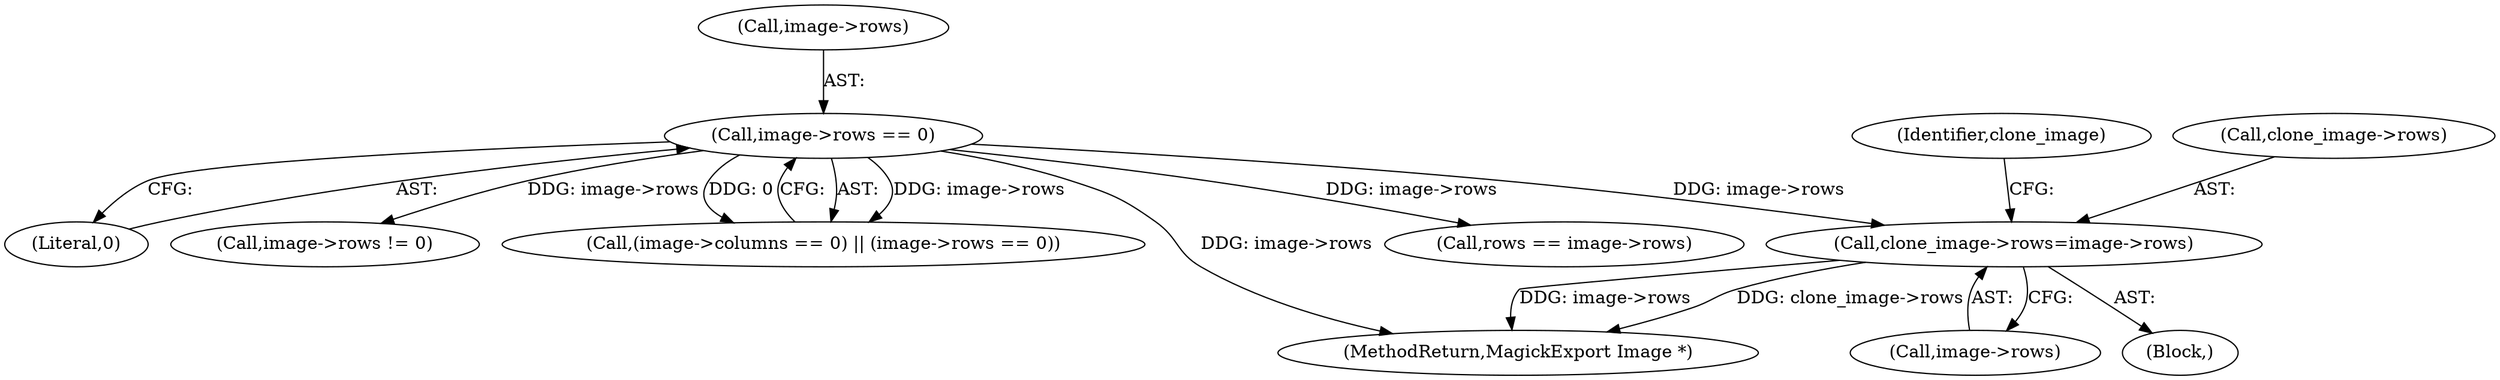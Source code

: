 digraph "0_ImageMagick_01843366d6a7b96e22ad7bb67f3df7d9fd4d5d74@pointer" {
"1000244" [label="(Call,clone_image->rows=image->rows)"];
"1000158" [label="(Call,image->rows == 0)"];
"1000152" [label="(Call,(image->columns == 0) || (image->rows == 0))"];
"1000253" [label="(Identifier,clone_image)"];
"1000244" [label="(Call,clone_image->rows=image->rows)"];
"1000159" [label="(Call,image->rows)"];
"1000162" [label="(Literal,0)"];
"1000158" [label="(Call,image->rows == 0)"];
"1000746" [label="(Call,image->rows != 0)"];
"1000248" [label="(Call,image->rows)"];
"1000844" [label="(MethodReturn,MagickExport Image *)"];
"1000108" [label="(Block,)"];
"1000622" [label="(Call,rows == image->rows)"];
"1000245" [label="(Call,clone_image->rows)"];
"1000244" -> "1000108"  [label="AST: "];
"1000244" -> "1000248"  [label="CFG: "];
"1000245" -> "1000244"  [label="AST: "];
"1000248" -> "1000244"  [label="AST: "];
"1000253" -> "1000244"  [label="CFG: "];
"1000244" -> "1000844"  [label="DDG: image->rows"];
"1000244" -> "1000844"  [label="DDG: clone_image->rows"];
"1000158" -> "1000244"  [label="DDG: image->rows"];
"1000158" -> "1000152"  [label="AST: "];
"1000158" -> "1000162"  [label="CFG: "];
"1000159" -> "1000158"  [label="AST: "];
"1000162" -> "1000158"  [label="AST: "];
"1000152" -> "1000158"  [label="CFG: "];
"1000158" -> "1000844"  [label="DDG: image->rows"];
"1000158" -> "1000152"  [label="DDG: image->rows"];
"1000158" -> "1000152"  [label="DDG: 0"];
"1000158" -> "1000622"  [label="DDG: image->rows"];
"1000158" -> "1000746"  [label="DDG: image->rows"];
}
